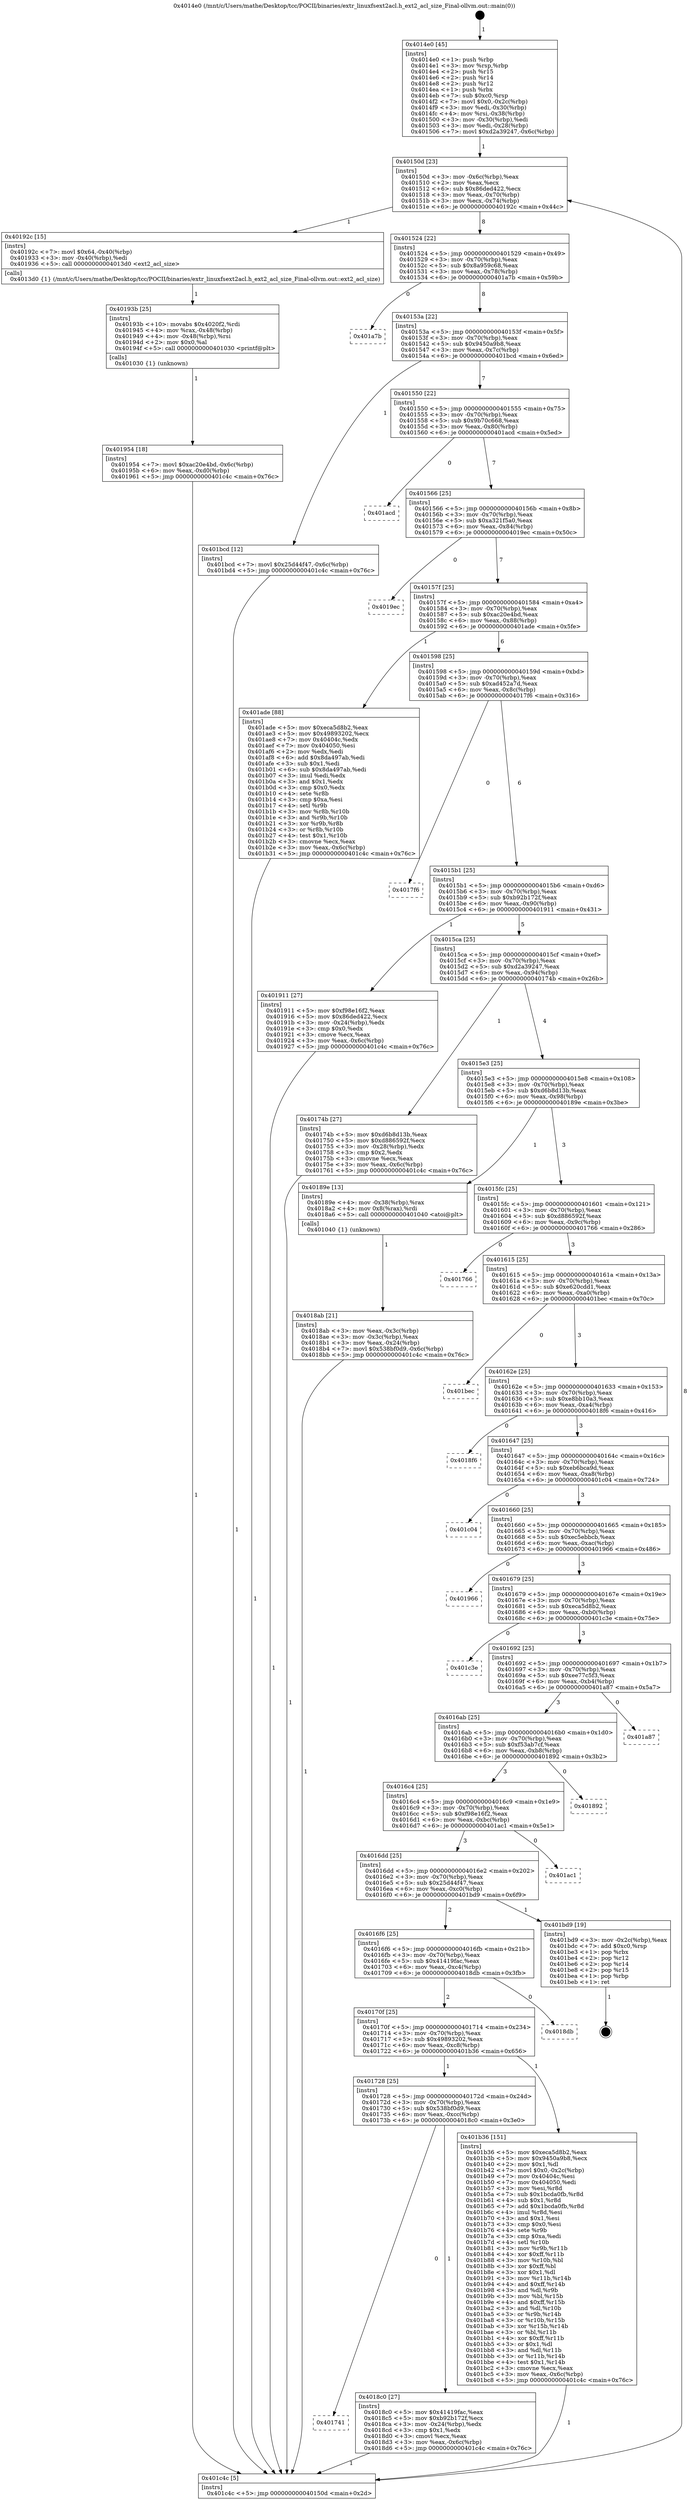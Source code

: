 digraph "0x4014e0" {
  label = "0x4014e0 (/mnt/c/Users/mathe/Desktop/tcc/POCII/binaries/extr_linuxfsext2acl.h_ext2_acl_size_Final-ollvm.out::main(0))"
  labelloc = "t"
  node[shape=record]

  Entry [label="",width=0.3,height=0.3,shape=circle,fillcolor=black,style=filled]
  "0x40150d" [label="{
     0x40150d [23]\l
     | [instrs]\l
     &nbsp;&nbsp;0x40150d \<+3\>: mov -0x6c(%rbp),%eax\l
     &nbsp;&nbsp;0x401510 \<+2\>: mov %eax,%ecx\l
     &nbsp;&nbsp;0x401512 \<+6\>: sub $0x86ded422,%ecx\l
     &nbsp;&nbsp;0x401518 \<+3\>: mov %eax,-0x70(%rbp)\l
     &nbsp;&nbsp;0x40151b \<+3\>: mov %ecx,-0x74(%rbp)\l
     &nbsp;&nbsp;0x40151e \<+6\>: je 000000000040192c \<main+0x44c\>\l
  }"]
  "0x40192c" [label="{
     0x40192c [15]\l
     | [instrs]\l
     &nbsp;&nbsp;0x40192c \<+7\>: movl $0x64,-0x40(%rbp)\l
     &nbsp;&nbsp;0x401933 \<+3\>: mov -0x40(%rbp),%edi\l
     &nbsp;&nbsp;0x401936 \<+5\>: call 00000000004013d0 \<ext2_acl_size\>\l
     | [calls]\l
     &nbsp;&nbsp;0x4013d0 \{1\} (/mnt/c/Users/mathe/Desktop/tcc/POCII/binaries/extr_linuxfsext2acl.h_ext2_acl_size_Final-ollvm.out::ext2_acl_size)\l
  }"]
  "0x401524" [label="{
     0x401524 [22]\l
     | [instrs]\l
     &nbsp;&nbsp;0x401524 \<+5\>: jmp 0000000000401529 \<main+0x49\>\l
     &nbsp;&nbsp;0x401529 \<+3\>: mov -0x70(%rbp),%eax\l
     &nbsp;&nbsp;0x40152c \<+5\>: sub $0x8a959c68,%eax\l
     &nbsp;&nbsp;0x401531 \<+3\>: mov %eax,-0x78(%rbp)\l
     &nbsp;&nbsp;0x401534 \<+6\>: je 0000000000401a7b \<main+0x59b\>\l
  }"]
  Exit [label="",width=0.3,height=0.3,shape=circle,fillcolor=black,style=filled,peripheries=2]
  "0x401a7b" [label="{
     0x401a7b\l
  }", style=dashed]
  "0x40153a" [label="{
     0x40153a [22]\l
     | [instrs]\l
     &nbsp;&nbsp;0x40153a \<+5\>: jmp 000000000040153f \<main+0x5f\>\l
     &nbsp;&nbsp;0x40153f \<+3\>: mov -0x70(%rbp),%eax\l
     &nbsp;&nbsp;0x401542 \<+5\>: sub $0x9450a9b8,%eax\l
     &nbsp;&nbsp;0x401547 \<+3\>: mov %eax,-0x7c(%rbp)\l
     &nbsp;&nbsp;0x40154a \<+6\>: je 0000000000401bcd \<main+0x6ed\>\l
  }"]
  "0x401954" [label="{
     0x401954 [18]\l
     | [instrs]\l
     &nbsp;&nbsp;0x401954 \<+7\>: movl $0xac20e4bd,-0x6c(%rbp)\l
     &nbsp;&nbsp;0x40195b \<+6\>: mov %eax,-0xd0(%rbp)\l
     &nbsp;&nbsp;0x401961 \<+5\>: jmp 0000000000401c4c \<main+0x76c\>\l
  }"]
  "0x401bcd" [label="{
     0x401bcd [12]\l
     | [instrs]\l
     &nbsp;&nbsp;0x401bcd \<+7\>: movl $0x25d44f47,-0x6c(%rbp)\l
     &nbsp;&nbsp;0x401bd4 \<+5\>: jmp 0000000000401c4c \<main+0x76c\>\l
  }"]
  "0x401550" [label="{
     0x401550 [22]\l
     | [instrs]\l
     &nbsp;&nbsp;0x401550 \<+5\>: jmp 0000000000401555 \<main+0x75\>\l
     &nbsp;&nbsp;0x401555 \<+3\>: mov -0x70(%rbp),%eax\l
     &nbsp;&nbsp;0x401558 \<+5\>: sub $0x9b70c668,%eax\l
     &nbsp;&nbsp;0x40155d \<+3\>: mov %eax,-0x80(%rbp)\l
     &nbsp;&nbsp;0x401560 \<+6\>: je 0000000000401acd \<main+0x5ed\>\l
  }"]
  "0x40193b" [label="{
     0x40193b [25]\l
     | [instrs]\l
     &nbsp;&nbsp;0x40193b \<+10\>: movabs $0x4020f2,%rdi\l
     &nbsp;&nbsp;0x401945 \<+4\>: mov %rax,-0x48(%rbp)\l
     &nbsp;&nbsp;0x401949 \<+4\>: mov -0x48(%rbp),%rsi\l
     &nbsp;&nbsp;0x40194d \<+2\>: mov $0x0,%al\l
     &nbsp;&nbsp;0x40194f \<+5\>: call 0000000000401030 \<printf@plt\>\l
     | [calls]\l
     &nbsp;&nbsp;0x401030 \{1\} (unknown)\l
  }"]
  "0x401acd" [label="{
     0x401acd\l
  }", style=dashed]
  "0x401566" [label="{
     0x401566 [25]\l
     | [instrs]\l
     &nbsp;&nbsp;0x401566 \<+5\>: jmp 000000000040156b \<main+0x8b\>\l
     &nbsp;&nbsp;0x40156b \<+3\>: mov -0x70(%rbp),%eax\l
     &nbsp;&nbsp;0x40156e \<+5\>: sub $0xa321f5a0,%eax\l
     &nbsp;&nbsp;0x401573 \<+6\>: mov %eax,-0x84(%rbp)\l
     &nbsp;&nbsp;0x401579 \<+6\>: je 00000000004019ec \<main+0x50c\>\l
  }"]
  "0x401741" [label="{
     0x401741\l
  }", style=dashed]
  "0x4019ec" [label="{
     0x4019ec\l
  }", style=dashed]
  "0x40157f" [label="{
     0x40157f [25]\l
     | [instrs]\l
     &nbsp;&nbsp;0x40157f \<+5\>: jmp 0000000000401584 \<main+0xa4\>\l
     &nbsp;&nbsp;0x401584 \<+3\>: mov -0x70(%rbp),%eax\l
     &nbsp;&nbsp;0x401587 \<+5\>: sub $0xac20e4bd,%eax\l
     &nbsp;&nbsp;0x40158c \<+6\>: mov %eax,-0x88(%rbp)\l
     &nbsp;&nbsp;0x401592 \<+6\>: je 0000000000401ade \<main+0x5fe\>\l
  }"]
  "0x4018c0" [label="{
     0x4018c0 [27]\l
     | [instrs]\l
     &nbsp;&nbsp;0x4018c0 \<+5\>: mov $0x41419fac,%eax\l
     &nbsp;&nbsp;0x4018c5 \<+5\>: mov $0xb92b172f,%ecx\l
     &nbsp;&nbsp;0x4018ca \<+3\>: mov -0x24(%rbp),%edx\l
     &nbsp;&nbsp;0x4018cd \<+3\>: cmp $0x1,%edx\l
     &nbsp;&nbsp;0x4018d0 \<+3\>: cmovl %ecx,%eax\l
     &nbsp;&nbsp;0x4018d3 \<+3\>: mov %eax,-0x6c(%rbp)\l
     &nbsp;&nbsp;0x4018d6 \<+5\>: jmp 0000000000401c4c \<main+0x76c\>\l
  }"]
  "0x401ade" [label="{
     0x401ade [88]\l
     | [instrs]\l
     &nbsp;&nbsp;0x401ade \<+5\>: mov $0xeca5d8b2,%eax\l
     &nbsp;&nbsp;0x401ae3 \<+5\>: mov $0x49893202,%ecx\l
     &nbsp;&nbsp;0x401ae8 \<+7\>: mov 0x40404c,%edx\l
     &nbsp;&nbsp;0x401aef \<+7\>: mov 0x404050,%esi\l
     &nbsp;&nbsp;0x401af6 \<+2\>: mov %edx,%edi\l
     &nbsp;&nbsp;0x401af8 \<+6\>: add $0x8da497ab,%edi\l
     &nbsp;&nbsp;0x401afe \<+3\>: sub $0x1,%edi\l
     &nbsp;&nbsp;0x401b01 \<+6\>: sub $0x8da497ab,%edi\l
     &nbsp;&nbsp;0x401b07 \<+3\>: imul %edi,%edx\l
     &nbsp;&nbsp;0x401b0a \<+3\>: and $0x1,%edx\l
     &nbsp;&nbsp;0x401b0d \<+3\>: cmp $0x0,%edx\l
     &nbsp;&nbsp;0x401b10 \<+4\>: sete %r8b\l
     &nbsp;&nbsp;0x401b14 \<+3\>: cmp $0xa,%esi\l
     &nbsp;&nbsp;0x401b17 \<+4\>: setl %r9b\l
     &nbsp;&nbsp;0x401b1b \<+3\>: mov %r8b,%r10b\l
     &nbsp;&nbsp;0x401b1e \<+3\>: and %r9b,%r10b\l
     &nbsp;&nbsp;0x401b21 \<+3\>: xor %r9b,%r8b\l
     &nbsp;&nbsp;0x401b24 \<+3\>: or %r8b,%r10b\l
     &nbsp;&nbsp;0x401b27 \<+4\>: test $0x1,%r10b\l
     &nbsp;&nbsp;0x401b2b \<+3\>: cmovne %ecx,%eax\l
     &nbsp;&nbsp;0x401b2e \<+3\>: mov %eax,-0x6c(%rbp)\l
     &nbsp;&nbsp;0x401b31 \<+5\>: jmp 0000000000401c4c \<main+0x76c\>\l
  }"]
  "0x401598" [label="{
     0x401598 [25]\l
     | [instrs]\l
     &nbsp;&nbsp;0x401598 \<+5\>: jmp 000000000040159d \<main+0xbd\>\l
     &nbsp;&nbsp;0x40159d \<+3\>: mov -0x70(%rbp),%eax\l
     &nbsp;&nbsp;0x4015a0 \<+5\>: sub $0xad452a7d,%eax\l
     &nbsp;&nbsp;0x4015a5 \<+6\>: mov %eax,-0x8c(%rbp)\l
     &nbsp;&nbsp;0x4015ab \<+6\>: je 00000000004017f6 \<main+0x316\>\l
  }"]
  "0x401728" [label="{
     0x401728 [25]\l
     | [instrs]\l
     &nbsp;&nbsp;0x401728 \<+5\>: jmp 000000000040172d \<main+0x24d\>\l
     &nbsp;&nbsp;0x40172d \<+3\>: mov -0x70(%rbp),%eax\l
     &nbsp;&nbsp;0x401730 \<+5\>: sub $0x538bf0d9,%eax\l
     &nbsp;&nbsp;0x401735 \<+6\>: mov %eax,-0xcc(%rbp)\l
     &nbsp;&nbsp;0x40173b \<+6\>: je 00000000004018c0 \<main+0x3e0\>\l
  }"]
  "0x4017f6" [label="{
     0x4017f6\l
  }", style=dashed]
  "0x4015b1" [label="{
     0x4015b1 [25]\l
     | [instrs]\l
     &nbsp;&nbsp;0x4015b1 \<+5\>: jmp 00000000004015b6 \<main+0xd6\>\l
     &nbsp;&nbsp;0x4015b6 \<+3\>: mov -0x70(%rbp),%eax\l
     &nbsp;&nbsp;0x4015b9 \<+5\>: sub $0xb92b172f,%eax\l
     &nbsp;&nbsp;0x4015be \<+6\>: mov %eax,-0x90(%rbp)\l
     &nbsp;&nbsp;0x4015c4 \<+6\>: je 0000000000401911 \<main+0x431\>\l
  }"]
  "0x401b36" [label="{
     0x401b36 [151]\l
     | [instrs]\l
     &nbsp;&nbsp;0x401b36 \<+5\>: mov $0xeca5d8b2,%eax\l
     &nbsp;&nbsp;0x401b3b \<+5\>: mov $0x9450a9b8,%ecx\l
     &nbsp;&nbsp;0x401b40 \<+2\>: mov $0x1,%dl\l
     &nbsp;&nbsp;0x401b42 \<+7\>: movl $0x0,-0x2c(%rbp)\l
     &nbsp;&nbsp;0x401b49 \<+7\>: mov 0x40404c,%esi\l
     &nbsp;&nbsp;0x401b50 \<+7\>: mov 0x404050,%edi\l
     &nbsp;&nbsp;0x401b57 \<+3\>: mov %esi,%r8d\l
     &nbsp;&nbsp;0x401b5a \<+7\>: sub $0x1bcda0fb,%r8d\l
     &nbsp;&nbsp;0x401b61 \<+4\>: sub $0x1,%r8d\l
     &nbsp;&nbsp;0x401b65 \<+7\>: add $0x1bcda0fb,%r8d\l
     &nbsp;&nbsp;0x401b6c \<+4\>: imul %r8d,%esi\l
     &nbsp;&nbsp;0x401b70 \<+3\>: and $0x1,%esi\l
     &nbsp;&nbsp;0x401b73 \<+3\>: cmp $0x0,%esi\l
     &nbsp;&nbsp;0x401b76 \<+4\>: sete %r9b\l
     &nbsp;&nbsp;0x401b7a \<+3\>: cmp $0xa,%edi\l
     &nbsp;&nbsp;0x401b7d \<+4\>: setl %r10b\l
     &nbsp;&nbsp;0x401b81 \<+3\>: mov %r9b,%r11b\l
     &nbsp;&nbsp;0x401b84 \<+4\>: xor $0xff,%r11b\l
     &nbsp;&nbsp;0x401b88 \<+3\>: mov %r10b,%bl\l
     &nbsp;&nbsp;0x401b8b \<+3\>: xor $0xff,%bl\l
     &nbsp;&nbsp;0x401b8e \<+3\>: xor $0x1,%dl\l
     &nbsp;&nbsp;0x401b91 \<+3\>: mov %r11b,%r14b\l
     &nbsp;&nbsp;0x401b94 \<+4\>: and $0xff,%r14b\l
     &nbsp;&nbsp;0x401b98 \<+3\>: and %dl,%r9b\l
     &nbsp;&nbsp;0x401b9b \<+3\>: mov %bl,%r15b\l
     &nbsp;&nbsp;0x401b9e \<+4\>: and $0xff,%r15b\l
     &nbsp;&nbsp;0x401ba2 \<+3\>: and %dl,%r10b\l
     &nbsp;&nbsp;0x401ba5 \<+3\>: or %r9b,%r14b\l
     &nbsp;&nbsp;0x401ba8 \<+3\>: or %r10b,%r15b\l
     &nbsp;&nbsp;0x401bab \<+3\>: xor %r15b,%r14b\l
     &nbsp;&nbsp;0x401bae \<+3\>: or %bl,%r11b\l
     &nbsp;&nbsp;0x401bb1 \<+4\>: xor $0xff,%r11b\l
     &nbsp;&nbsp;0x401bb5 \<+3\>: or $0x1,%dl\l
     &nbsp;&nbsp;0x401bb8 \<+3\>: and %dl,%r11b\l
     &nbsp;&nbsp;0x401bbb \<+3\>: or %r11b,%r14b\l
     &nbsp;&nbsp;0x401bbe \<+4\>: test $0x1,%r14b\l
     &nbsp;&nbsp;0x401bc2 \<+3\>: cmovne %ecx,%eax\l
     &nbsp;&nbsp;0x401bc5 \<+3\>: mov %eax,-0x6c(%rbp)\l
     &nbsp;&nbsp;0x401bc8 \<+5\>: jmp 0000000000401c4c \<main+0x76c\>\l
  }"]
  "0x401911" [label="{
     0x401911 [27]\l
     | [instrs]\l
     &nbsp;&nbsp;0x401911 \<+5\>: mov $0xf98e16f2,%eax\l
     &nbsp;&nbsp;0x401916 \<+5\>: mov $0x86ded422,%ecx\l
     &nbsp;&nbsp;0x40191b \<+3\>: mov -0x24(%rbp),%edx\l
     &nbsp;&nbsp;0x40191e \<+3\>: cmp $0x0,%edx\l
     &nbsp;&nbsp;0x401921 \<+3\>: cmove %ecx,%eax\l
     &nbsp;&nbsp;0x401924 \<+3\>: mov %eax,-0x6c(%rbp)\l
     &nbsp;&nbsp;0x401927 \<+5\>: jmp 0000000000401c4c \<main+0x76c\>\l
  }"]
  "0x4015ca" [label="{
     0x4015ca [25]\l
     | [instrs]\l
     &nbsp;&nbsp;0x4015ca \<+5\>: jmp 00000000004015cf \<main+0xef\>\l
     &nbsp;&nbsp;0x4015cf \<+3\>: mov -0x70(%rbp),%eax\l
     &nbsp;&nbsp;0x4015d2 \<+5\>: sub $0xd2a39247,%eax\l
     &nbsp;&nbsp;0x4015d7 \<+6\>: mov %eax,-0x94(%rbp)\l
     &nbsp;&nbsp;0x4015dd \<+6\>: je 000000000040174b \<main+0x26b\>\l
  }"]
  "0x40170f" [label="{
     0x40170f [25]\l
     | [instrs]\l
     &nbsp;&nbsp;0x40170f \<+5\>: jmp 0000000000401714 \<main+0x234\>\l
     &nbsp;&nbsp;0x401714 \<+3\>: mov -0x70(%rbp),%eax\l
     &nbsp;&nbsp;0x401717 \<+5\>: sub $0x49893202,%eax\l
     &nbsp;&nbsp;0x40171c \<+6\>: mov %eax,-0xc8(%rbp)\l
     &nbsp;&nbsp;0x401722 \<+6\>: je 0000000000401b36 \<main+0x656\>\l
  }"]
  "0x40174b" [label="{
     0x40174b [27]\l
     | [instrs]\l
     &nbsp;&nbsp;0x40174b \<+5\>: mov $0xd6b8d13b,%eax\l
     &nbsp;&nbsp;0x401750 \<+5\>: mov $0xd886592f,%ecx\l
     &nbsp;&nbsp;0x401755 \<+3\>: mov -0x28(%rbp),%edx\l
     &nbsp;&nbsp;0x401758 \<+3\>: cmp $0x2,%edx\l
     &nbsp;&nbsp;0x40175b \<+3\>: cmovne %ecx,%eax\l
     &nbsp;&nbsp;0x40175e \<+3\>: mov %eax,-0x6c(%rbp)\l
     &nbsp;&nbsp;0x401761 \<+5\>: jmp 0000000000401c4c \<main+0x76c\>\l
  }"]
  "0x4015e3" [label="{
     0x4015e3 [25]\l
     | [instrs]\l
     &nbsp;&nbsp;0x4015e3 \<+5\>: jmp 00000000004015e8 \<main+0x108\>\l
     &nbsp;&nbsp;0x4015e8 \<+3\>: mov -0x70(%rbp),%eax\l
     &nbsp;&nbsp;0x4015eb \<+5\>: sub $0xd6b8d13b,%eax\l
     &nbsp;&nbsp;0x4015f0 \<+6\>: mov %eax,-0x98(%rbp)\l
     &nbsp;&nbsp;0x4015f6 \<+6\>: je 000000000040189e \<main+0x3be\>\l
  }"]
  "0x401c4c" [label="{
     0x401c4c [5]\l
     | [instrs]\l
     &nbsp;&nbsp;0x401c4c \<+5\>: jmp 000000000040150d \<main+0x2d\>\l
  }"]
  "0x4014e0" [label="{
     0x4014e0 [45]\l
     | [instrs]\l
     &nbsp;&nbsp;0x4014e0 \<+1\>: push %rbp\l
     &nbsp;&nbsp;0x4014e1 \<+3\>: mov %rsp,%rbp\l
     &nbsp;&nbsp;0x4014e4 \<+2\>: push %r15\l
     &nbsp;&nbsp;0x4014e6 \<+2\>: push %r14\l
     &nbsp;&nbsp;0x4014e8 \<+2\>: push %r12\l
     &nbsp;&nbsp;0x4014ea \<+1\>: push %rbx\l
     &nbsp;&nbsp;0x4014eb \<+7\>: sub $0xc0,%rsp\l
     &nbsp;&nbsp;0x4014f2 \<+7\>: movl $0x0,-0x2c(%rbp)\l
     &nbsp;&nbsp;0x4014f9 \<+3\>: mov %edi,-0x30(%rbp)\l
     &nbsp;&nbsp;0x4014fc \<+4\>: mov %rsi,-0x38(%rbp)\l
     &nbsp;&nbsp;0x401500 \<+3\>: mov -0x30(%rbp),%edi\l
     &nbsp;&nbsp;0x401503 \<+3\>: mov %edi,-0x28(%rbp)\l
     &nbsp;&nbsp;0x401506 \<+7\>: movl $0xd2a39247,-0x6c(%rbp)\l
  }"]
  "0x4018db" [label="{
     0x4018db\l
  }", style=dashed]
  "0x40189e" [label="{
     0x40189e [13]\l
     | [instrs]\l
     &nbsp;&nbsp;0x40189e \<+4\>: mov -0x38(%rbp),%rax\l
     &nbsp;&nbsp;0x4018a2 \<+4\>: mov 0x8(%rax),%rdi\l
     &nbsp;&nbsp;0x4018a6 \<+5\>: call 0000000000401040 \<atoi@plt\>\l
     | [calls]\l
     &nbsp;&nbsp;0x401040 \{1\} (unknown)\l
  }"]
  "0x4015fc" [label="{
     0x4015fc [25]\l
     | [instrs]\l
     &nbsp;&nbsp;0x4015fc \<+5\>: jmp 0000000000401601 \<main+0x121\>\l
     &nbsp;&nbsp;0x401601 \<+3\>: mov -0x70(%rbp),%eax\l
     &nbsp;&nbsp;0x401604 \<+5\>: sub $0xd886592f,%eax\l
     &nbsp;&nbsp;0x401609 \<+6\>: mov %eax,-0x9c(%rbp)\l
     &nbsp;&nbsp;0x40160f \<+6\>: je 0000000000401766 \<main+0x286\>\l
  }"]
  "0x4018ab" [label="{
     0x4018ab [21]\l
     | [instrs]\l
     &nbsp;&nbsp;0x4018ab \<+3\>: mov %eax,-0x3c(%rbp)\l
     &nbsp;&nbsp;0x4018ae \<+3\>: mov -0x3c(%rbp),%eax\l
     &nbsp;&nbsp;0x4018b1 \<+3\>: mov %eax,-0x24(%rbp)\l
     &nbsp;&nbsp;0x4018b4 \<+7\>: movl $0x538bf0d9,-0x6c(%rbp)\l
     &nbsp;&nbsp;0x4018bb \<+5\>: jmp 0000000000401c4c \<main+0x76c\>\l
  }"]
  "0x4016f6" [label="{
     0x4016f6 [25]\l
     | [instrs]\l
     &nbsp;&nbsp;0x4016f6 \<+5\>: jmp 00000000004016fb \<main+0x21b\>\l
     &nbsp;&nbsp;0x4016fb \<+3\>: mov -0x70(%rbp),%eax\l
     &nbsp;&nbsp;0x4016fe \<+5\>: sub $0x41419fac,%eax\l
     &nbsp;&nbsp;0x401703 \<+6\>: mov %eax,-0xc4(%rbp)\l
     &nbsp;&nbsp;0x401709 \<+6\>: je 00000000004018db \<main+0x3fb\>\l
  }"]
  "0x401766" [label="{
     0x401766\l
  }", style=dashed]
  "0x401615" [label="{
     0x401615 [25]\l
     | [instrs]\l
     &nbsp;&nbsp;0x401615 \<+5\>: jmp 000000000040161a \<main+0x13a\>\l
     &nbsp;&nbsp;0x40161a \<+3\>: mov -0x70(%rbp),%eax\l
     &nbsp;&nbsp;0x40161d \<+5\>: sub $0xe620cdd1,%eax\l
     &nbsp;&nbsp;0x401622 \<+6\>: mov %eax,-0xa0(%rbp)\l
     &nbsp;&nbsp;0x401628 \<+6\>: je 0000000000401bec \<main+0x70c\>\l
  }"]
  "0x401bd9" [label="{
     0x401bd9 [19]\l
     | [instrs]\l
     &nbsp;&nbsp;0x401bd9 \<+3\>: mov -0x2c(%rbp),%eax\l
     &nbsp;&nbsp;0x401bdc \<+7\>: add $0xc0,%rsp\l
     &nbsp;&nbsp;0x401be3 \<+1\>: pop %rbx\l
     &nbsp;&nbsp;0x401be4 \<+2\>: pop %r12\l
     &nbsp;&nbsp;0x401be6 \<+2\>: pop %r14\l
     &nbsp;&nbsp;0x401be8 \<+2\>: pop %r15\l
     &nbsp;&nbsp;0x401bea \<+1\>: pop %rbp\l
     &nbsp;&nbsp;0x401beb \<+1\>: ret\l
  }"]
  "0x401bec" [label="{
     0x401bec\l
  }", style=dashed]
  "0x40162e" [label="{
     0x40162e [25]\l
     | [instrs]\l
     &nbsp;&nbsp;0x40162e \<+5\>: jmp 0000000000401633 \<main+0x153\>\l
     &nbsp;&nbsp;0x401633 \<+3\>: mov -0x70(%rbp),%eax\l
     &nbsp;&nbsp;0x401636 \<+5\>: sub $0xe8bb10a3,%eax\l
     &nbsp;&nbsp;0x40163b \<+6\>: mov %eax,-0xa4(%rbp)\l
     &nbsp;&nbsp;0x401641 \<+6\>: je 00000000004018f6 \<main+0x416\>\l
  }"]
  "0x4016dd" [label="{
     0x4016dd [25]\l
     | [instrs]\l
     &nbsp;&nbsp;0x4016dd \<+5\>: jmp 00000000004016e2 \<main+0x202\>\l
     &nbsp;&nbsp;0x4016e2 \<+3\>: mov -0x70(%rbp),%eax\l
     &nbsp;&nbsp;0x4016e5 \<+5\>: sub $0x25d44f47,%eax\l
     &nbsp;&nbsp;0x4016ea \<+6\>: mov %eax,-0xc0(%rbp)\l
     &nbsp;&nbsp;0x4016f0 \<+6\>: je 0000000000401bd9 \<main+0x6f9\>\l
  }"]
  "0x4018f6" [label="{
     0x4018f6\l
  }", style=dashed]
  "0x401647" [label="{
     0x401647 [25]\l
     | [instrs]\l
     &nbsp;&nbsp;0x401647 \<+5\>: jmp 000000000040164c \<main+0x16c\>\l
     &nbsp;&nbsp;0x40164c \<+3\>: mov -0x70(%rbp),%eax\l
     &nbsp;&nbsp;0x40164f \<+5\>: sub $0xeb6bca9d,%eax\l
     &nbsp;&nbsp;0x401654 \<+6\>: mov %eax,-0xa8(%rbp)\l
     &nbsp;&nbsp;0x40165a \<+6\>: je 0000000000401c04 \<main+0x724\>\l
  }"]
  "0x401ac1" [label="{
     0x401ac1\l
  }", style=dashed]
  "0x401c04" [label="{
     0x401c04\l
  }", style=dashed]
  "0x401660" [label="{
     0x401660 [25]\l
     | [instrs]\l
     &nbsp;&nbsp;0x401660 \<+5\>: jmp 0000000000401665 \<main+0x185\>\l
     &nbsp;&nbsp;0x401665 \<+3\>: mov -0x70(%rbp),%eax\l
     &nbsp;&nbsp;0x401668 \<+5\>: sub $0xec5ebbcb,%eax\l
     &nbsp;&nbsp;0x40166d \<+6\>: mov %eax,-0xac(%rbp)\l
     &nbsp;&nbsp;0x401673 \<+6\>: je 0000000000401966 \<main+0x486\>\l
  }"]
  "0x4016c4" [label="{
     0x4016c4 [25]\l
     | [instrs]\l
     &nbsp;&nbsp;0x4016c4 \<+5\>: jmp 00000000004016c9 \<main+0x1e9\>\l
     &nbsp;&nbsp;0x4016c9 \<+3\>: mov -0x70(%rbp),%eax\l
     &nbsp;&nbsp;0x4016cc \<+5\>: sub $0xf98e16f2,%eax\l
     &nbsp;&nbsp;0x4016d1 \<+6\>: mov %eax,-0xbc(%rbp)\l
     &nbsp;&nbsp;0x4016d7 \<+6\>: je 0000000000401ac1 \<main+0x5e1\>\l
  }"]
  "0x401966" [label="{
     0x401966\l
  }", style=dashed]
  "0x401679" [label="{
     0x401679 [25]\l
     | [instrs]\l
     &nbsp;&nbsp;0x401679 \<+5\>: jmp 000000000040167e \<main+0x19e\>\l
     &nbsp;&nbsp;0x40167e \<+3\>: mov -0x70(%rbp),%eax\l
     &nbsp;&nbsp;0x401681 \<+5\>: sub $0xeca5d8b2,%eax\l
     &nbsp;&nbsp;0x401686 \<+6\>: mov %eax,-0xb0(%rbp)\l
     &nbsp;&nbsp;0x40168c \<+6\>: je 0000000000401c3e \<main+0x75e\>\l
  }"]
  "0x401892" [label="{
     0x401892\l
  }", style=dashed]
  "0x401c3e" [label="{
     0x401c3e\l
  }", style=dashed]
  "0x401692" [label="{
     0x401692 [25]\l
     | [instrs]\l
     &nbsp;&nbsp;0x401692 \<+5\>: jmp 0000000000401697 \<main+0x1b7\>\l
     &nbsp;&nbsp;0x401697 \<+3\>: mov -0x70(%rbp),%eax\l
     &nbsp;&nbsp;0x40169a \<+5\>: sub $0xee77c5f3,%eax\l
     &nbsp;&nbsp;0x40169f \<+6\>: mov %eax,-0xb4(%rbp)\l
     &nbsp;&nbsp;0x4016a5 \<+6\>: je 0000000000401a87 \<main+0x5a7\>\l
  }"]
  "0x4016ab" [label="{
     0x4016ab [25]\l
     | [instrs]\l
     &nbsp;&nbsp;0x4016ab \<+5\>: jmp 00000000004016b0 \<main+0x1d0\>\l
     &nbsp;&nbsp;0x4016b0 \<+3\>: mov -0x70(%rbp),%eax\l
     &nbsp;&nbsp;0x4016b3 \<+5\>: sub $0xf53ab7cf,%eax\l
     &nbsp;&nbsp;0x4016b8 \<+6\>: mov %eax,-0xb8(%rbp)\l
     &nbsp;&nbsp;0x4016be \<+6\>: je 0000000000401892 \<main+0x3b2\>\l
  }"]
  "0x401a87" [label="{
     0x401a87\l
  }", style=dashed]
  Entry -> "0x4014e0" [label=" 1"]
  "0x40150d" -> "0x40192c" [label=" 1"]
  "0x40150d" -> "0x401524" [label=" 8"]
  "0x401bd9" -> Exit [label=" 1"]
  "0x401524" -> "0x401a7b" [label=" 0"]
  "0x401524" -> "0x40153a" [label=" 8"]
  "0x401bcd" -> "0x401c4c" [label=" 1"]
  "0x40153a" -> "0x401bcd" [label=" 1"]
  "0x40153a" -> "0x401550" [label=" 7"]
  "0x401b36" -> "0x401c4c" [label=" 1"]
  "0x401550" -> "0x401acd" [label=" 0"]
  "0x401550" -> "0x401566" [label=" 7"]
  "0x401ade" -> "0x401c4c" [label=" 1"]
  "0x401566" -> "0x4019ec" [label=" 0"]
  "0x401566" -> "0x40157f" [label=" 7"]
  "0x401954" -> "0x401c4c" [label=" 1"]
  "0x40157f" -> "0x401ade" [label=" 1"]
  "0x40157f" -> "0x401598" [label=" 6"]
  "0x40193b" -> "0x401954" [label=" 1"]
  "0x401598" -> "0x4017f6" [label=" 0"]
  "0x401598" -> "0x4015b1" [label=" 6"]
  "0x401911" -> "0x401c4c" [label=" 1"]
  "0x4015b1" -> "0x401911" [label=" 1"]
  "0x4015b1" -> "0x4015ca" [label=" 5"]
  "0x4018c0" -> "0x401c4c" [label=" 1"]
  "0x4015ca" -> "0x40174b" [label=" 1"]
  "0x4015ca" -> "0x4015e3" [label=" 4"]
  "0x40174b" -> "0x401c4c" [label=" 1"]
  "0x4014e0" -> "0x40150d" [label=" 1"]
  "0x401c4c" -> "0x40150d" [label=" 8"]
  "0x401728" -> "0x4018c0" [label=" 1"]
  "0x4015e3" -> "0x40189e" [label=" 1"]
  "0x4015e3" -> "0x4015fc" [label=" 3"]
  "0x40189e" -> "0x4018ab" [label=" 1"]
  "0x4018ab" -> "0x401c4c" [label=" 1"]
  "0x40192c" -> "0x40193b" [label=" 1"]
  "0x4015fc" -> "0x401766" [label=" 0"]
  "0x4015fc" -> "0x401615" [label=" 3"]
  "0x40170f" -> "0x401b36" [label=" 1"]
  "0x401615" -> "0x401bec" [label=" 0"]
  "0x401615" -> "0x40162e" [label=" 3"]
  "0x401728" -> "0x401741" [label=" 0"]
  "0x40162e" -> "0x4018f6" [label=" 0"]
  "0x40162e" -> "0x401647" [label=" 3"]
  "0x4016f6" -> "0x4018db" [label=" 0"]
  "0x401647" -> "0x401c04" [label=" 0"]
  "0x401647" -> "0x401660" [label=" 3"]
  "0x40170f" -> "0x401728" [label=" 1"]
  "0x401660" -> "0x401966" [label=" 0"]
  "0x401660" -> "0x401679" [label=" 3"]
  "0x4016dd" -> "0x401bd9" [label=" 1"]
  "0x401679" -> "0x401c3e" [label=" 0"]
  "0x401679" -> "0x401692" [label=" 3"]
  "0x4016f6" -> "0x40170f" [label=" 2"]
  "0x401692" -> "0x401a87" [label=" 0"]
  "0x401692" -> "0x4016ab" [label=" 3"]
  "0x4016c4" -> "0x4016dd" [label=" 3"]
  "0x4016ab" -> "0x401892" [label=" 0"]
  "0x4016ab" -> "0x4016c4" [label=" 3"]
  "0x4016dd" -> "0x4016f6" [label=" 2"]
  "0x4016c4" -> "0x401ac1" [label=" 0"]
}
